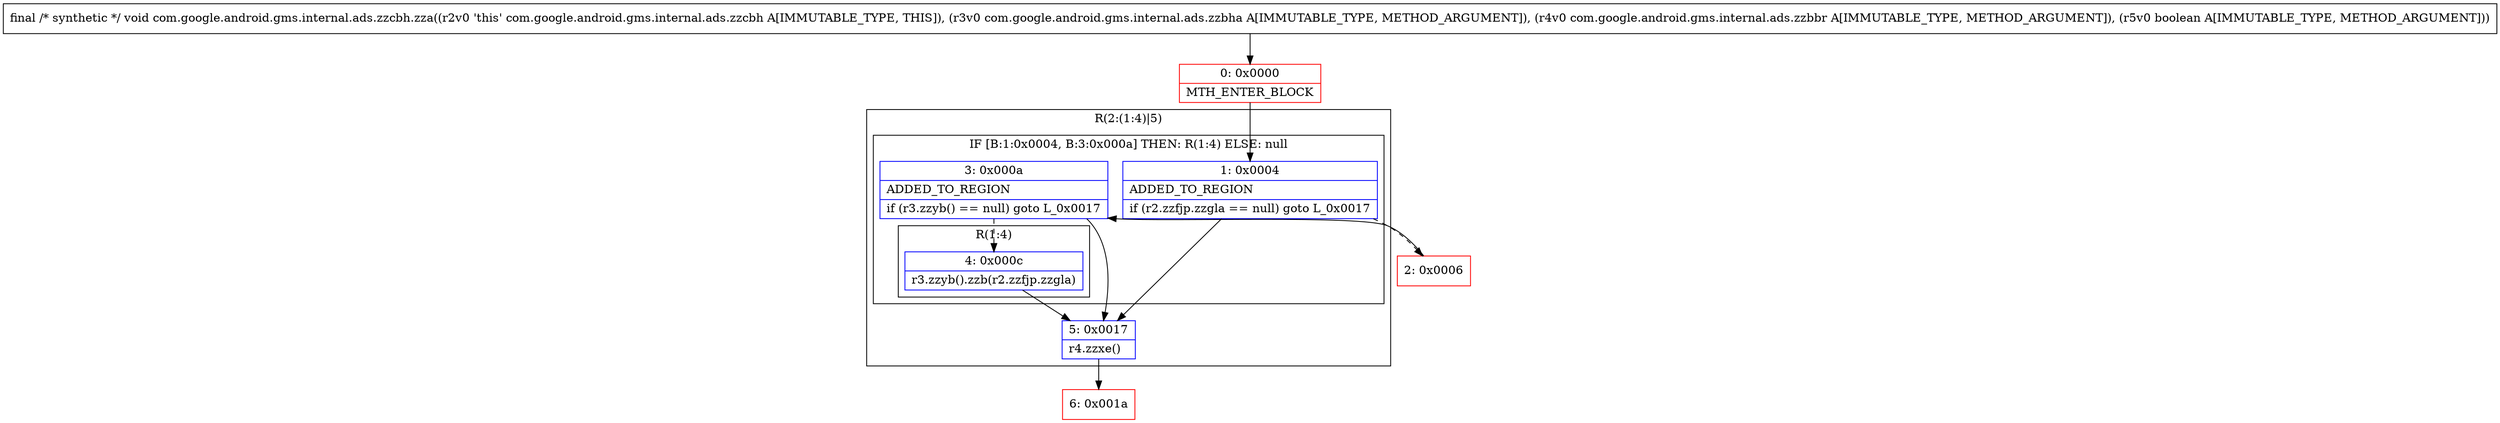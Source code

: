 digraph "CFG forcom.google.android.gms.internal.ads.zzcbh.zza(Lcom\/google\/android\/gms\/internal\/ads\/zzbha;Lcom\/google\/android\/gms\/internal\/ads\/zzbbr;Z)V" {
subgraph cluster_Region_373219094 {
label = "R(2:(1:4)|5)";
node [shape=record,color=blue];
subgraph cluster_IfRegion_1644347739 {
label = "IF [B:1:0x0004, B:3:0x000a] THEN: R(1:4) ELSE: null";
node [shape=record,color=blue];
Node_1 [shape=record,label="{1\:\ 0x0004|ADDED_TO_REGION\l|if (r2.zzfjp.zzgla == null) goto L_0x0017\l}"];
Node_3 [shape=record,label="{3\:\ 0x000a|ADDED_TO_REGION\l|if (r3.zzyb() == null) goto L_0x0017\l}"];
subgraph cluster_Region_685829943 {
label = "R(1:4)";
node [shape=record,color=blue];
Node_4 [shape=record,label="{4\:\ 0x000c|r3.zzyb().zzb(r2.zzfjp.zzgla)\l}"];
}
}
Node_5 [shape=record,label="{5\:\ 0x0017|r4.zzxe()\l}"];
}
Node_0 [shape=record,color=red,label="{0\:\ 0x0000|MTH_ENTER_BLOCK\l}"];
Node_2 [shape=record,color=red,label="{2\:\ 0x0006}"];
Node_6 [shape=record,color=red,label="{6\:\ 0x001a}"];
MethodNode[shape=record,label="{final \/* synthetic *\/ void com.google.android.gms.internal.ads.zzcbh.zza((r2v0 'this' com.google.android.gms.internal.ads.zzcbh A[IMMUTABLE_TYPE, THIS]), (r3v0 com.google.android.gms.internal.ads.zzbha A[IMMUTABLE_TYPE, METHOD_ARGUMENT]), (r4v0 com.google.android.gms.internal.ads.zzbbr A[IMMUTABLE_TYPE, METHOD_ARGUMENT]), (r5v0 boolean A[IMMUTABLE_TYPE, METHOD_ARGUMENT])) }"];
MethodNode -> Node_0;
Node_1 -> Node_2[style=dashed];
Node_1 -> Node_5;
Node_3 -> Node_4[style=dashed];
Node_3 -> Node_5;
Node_4 -> Node_5;
Node_5 -> Node_6;
Node_0 -> Node_1;
Node_2 -> Node_3;
}

